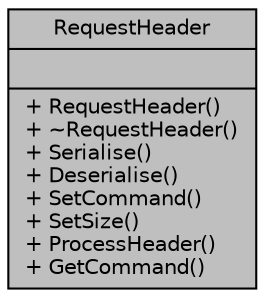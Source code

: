 digraph "RequestHeader"
{
 // LATEX_PDF_SIZE
  edge [fontname="Helvetica",fontsize="10",labelfontname="Helvetica",labelfontsize="10"];
  node [fontname="Helvetica",fontsize="10",shape=record];
  Node1 [label="{RequestHeader\n||+ RequestHeader()\l+ ~RequestHeader()\l+ Serialise()\l+ Deserialise()\l+ SetCommand()\l+ SetSize()\l+ ProcessHeader()\l+ GetCommand()\l}",height=0.2,width=0.4,color="black", fillcolor="grey75", style="filled", fontcolor="black",tooltip=" "];
}
